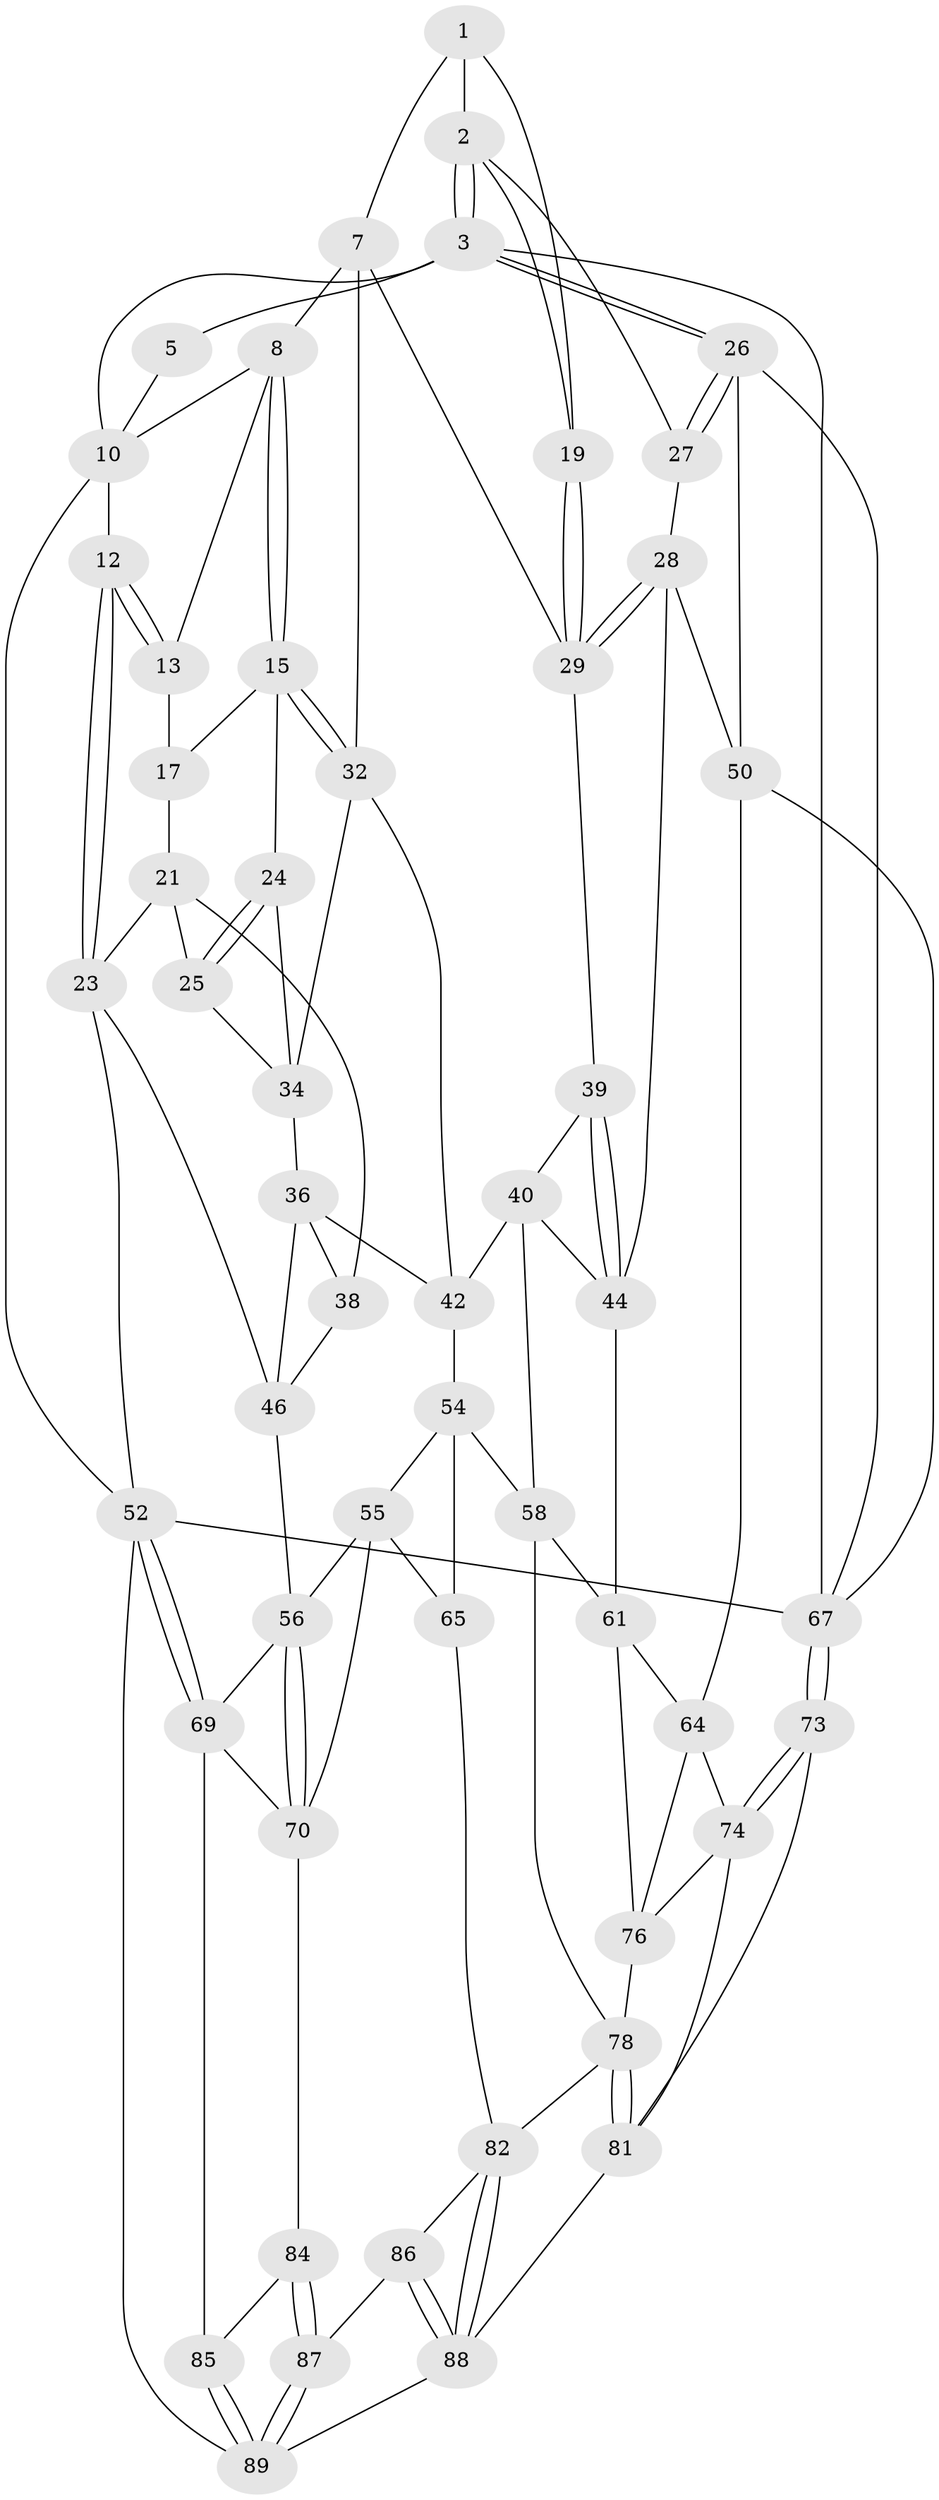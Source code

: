 // Generated by graph-tools (version 1.1) at 2025/52/02/27/25 19:52:39]
// undirected, 53 vertices, 120 edges
graph export_dot {
graph [start="1"]
  node [color=gray90,style=filled];
  1 [pos="+0.7436819506423595+0.11838003591141702",super="+6"];
  2 [pos="+0.9310916298449488+0.14898406204169945",super="+18"];
  3 [pos="+1+0",super="+4"];
  5 [pos="+0.7006618834601323+0"];
  7 [pos="+0.6419311581489144+0.27521011420589175",super="+31"];
  8 [pos="+0.5525920187672736+0.18332757948620348",super="+9"];
  10 [pos="+0.4560590103590589+0",super="+11"];
  12 [pos="+0+0"];
  13 [pos="+0.09340746335469834+0.19136122062502461",super="+14"];
  15 [pos="+0.3833507001969822+0.35192345747390347",super="+16"];
  17 [pos="+0.33981306599970384+0.26932491071145576",super="+20"];
  19 [pos="+0.7474718076599708+0.2759766449002217"];
  21 [pos="+0.18153103021833927+0.3769593518358278",super="+22"];
  23 [pos="+0+0.38255814054918164",super="+47"];
  24 [pos="+0.34730665596438315+0.3593786087159074"];
  25 [pos="+0.28337976062232145+0.4002658531523145"];
  26 [pos="+1+0.4387430506469159",super="+49"];
  27 [pos="+0.9395582982832583+0.3976305611364964"];
  28 [pos="+0.827446550214635+0.4967919297479406",super="+43"];
  29 [pos="+0.8267979222598951+0.4962667861963663",super="+30"];
  32 [pos="+0.5423856187469485+0.39608505945012634",super="+33"];
  34 [pos="+0.4137986805988647+0.4707830951425146",super="+35"];
  36 [pos="+0.2919028243447928+0.5486532636514767",super="+37"];
  38 [pos="+0.11788091037669857+0.515521639363614"];
  39 [pos="+0.6122601576865611+0.4436675173630143"];
  40 [pos="+0.5742561240274207+0.542758491707515",super="+41"];
  42 [pos="+0.4379371623889887+0.5448135288603152",super="+45"];
  44 [pos="+0.703403453092685+0.5688067285929912",super="+48"];
  46 [pos="+0.003951445634962422+0.5751987364932952",super="+51"];
  50 [pos="+0.8303933852271841+0.6062460773652403",super="+63"];
  52 [pos="+0+0.7607069240920363",super="+53"];
  54 [pos="+0.3023153076582548+0.5985742272711454",super="+60"];
  55 [pos="+0.2509322185834052+0.6488692333424585",super="+66"];
  56 [pos="+0.13367693953393045+0.6328159956124251",super="+57"];
  58 [pos="+0.4880059554951042+0.6573563901679335",super="+59"];
  61 [pos="+0.6275367530312869+0.6953697061938451",super="+62"];
  64 [pos="+0.822399409376296+0.6559548347505616",super="+75"];
  65 [pos="+0.23594831998037155+0.7806868602138949"];
  67 [pos="+1+1",super="+68"];
  69 [pos="+0+0.7713946138748745",super="+71"];
  70 [pos="+0.16043729356464068+0.6982741362323748",super="+72"];
  73 [pos="+0.9359171351908333+1"];
  74 [pos="+0.7554614065343661+0.9243634043597336",super="+80"];
  76 [pos="+0.6105677202633417+0.7410688044345944",super="+77"];
  78 [pos="+0.46010116021806197+0.8702717574238799",super="+79"];
  81 [pos="+0.4784068187303693+0.9140646941237403",super="+92"];
  82 [pos="+0.28237866497136754+0.9022778457407968",super="+83"];
  84 [pos="+0.07099060252499118+0.8346242449936176"];
  85 [pos="+0.017373818954272646+0.8339564705678549"];
  86 [pos="+0.16890804405433044+0.9172392951306935"];
  87 [pos="+0.1579638647008706+0.9194430790722883"];
  88 [pos="+0.3018336126267666+1",super="+90"];
  89 [pos="+0.10806484597276535+1",super="+91"];
  1 -- 2;
  1 -- 19;
  1 -- 7;
  2 -- 3;
  2 -- 3;
  2 -- 19;
  2 -- 27;
  3 -- 26;
  3 -- 26;
  3 -- 67;
  3 -- 5;
  3 -- 10;
  5 -- 10;
  7 -- 8;
  7 -- 32;
  7 -- 29;
  8 -- 15;
  8 -- 15;
  8 -- 10;
  8 -- 13;
  10 -- 12;
  10 -- 52;
  12 -- 13;
  12 -- 13;
  12 -- 23;
  12 -- 23;
  13 -- 17 [weight=2];
  15 -- 32;
  15 -- 32;
  15 -- 24;
  15 -- 17;
  17 -- 21;
  19 -- 29;
  19 -- 29;
  21 -- 25;
  21 -- 38;
  21 -- 23;
  23 -- 52;
  23 -- 46;
  24 -- 25;
  24 -- 25;
  24 -- 34;
  25 -- 34;
  26 -- 27;
  26 -- 27;
  26 -- 50;
  26 -- 67;
  27 -- 28;
  28 -- 29;
  28 -- 29;
  28 -- 50;
  28 -- 44;
  29 -- 39;
  32 -- 34;
  32 -- 42;
  34 -- 36;
  36 -- 38;
  36 -- 46;
  36 -- 42;
  38 -- 46;
  39 -- 40;
  39 -- 44;
  39 -- 44;
  40 -- 42;
  40 -- 58;
  40 -- 44;
  42 -- 54;
  44 -- 61;
  46 -- 56;
  50 -- 64;
  50 -- 67;
  52 -- 69;
  52 -- 69;
  52 -- 89;
  52 -- 67;
  54 -- 55;
  54 -- 65;
  54 -- 58;
  55 -- 56;
  55 -- 65;
  55 -- 70;
  56 -- 70;
  56 -- 70;
  56 -- 69;
  58 -- 61;
  58 -- 78;
  61 -- 64;
  61 -- 76;
  64 -- 74;
  64 -- 76;
  65 -- 82;
  67 -- 73;
  67 -- 73;
  69 -- 85;
  69 -- 70;
  70 -- 84;
  73 -- 74;
  73 -- 74;
  73 -- 81;
  74 -- 81;
  74 -- 76;
  76 -- 78;
  78 -- 81;
  78 -- 81;
  78 -- 82;
  81 -- 88;
  82 -- 88;
  82 -- 88;
  82 -- 86;
  84 -- 85;
  84 -- 87;
  84 -- 87;
  85 -- 89;
  85 -- 89;
  86 -- 87;
  86 -- 88;
  86 -- 88;
  87 -- 89;
  87 -- 89;
  88 -- 89;
}
